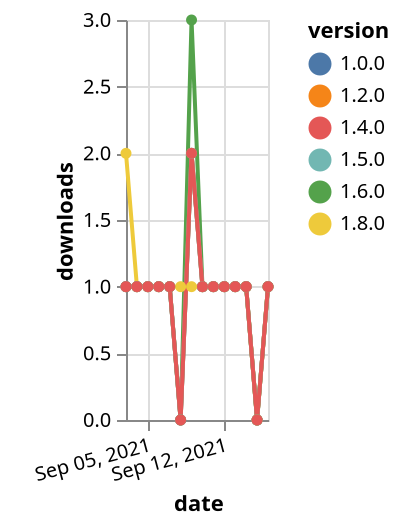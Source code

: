 {"$schema": "https://vega.github.io/schema/vega-lite/v5.json", "description": "A simple bar chart with embedded data.", "data": {"values": [{"date": "2021-09-03", "total": 161, "delta": 1, "version": "1.6.0"}, {"date": "2021-09-04", "total": 162, "delta": 1, "version": "1.6.0"}, {"date": "2021-09-05", "total": 163, "delta": 1, "version": "1.6.0"}, {"date": "2021-09-06", "total": 164, "delta": 1, "version": "1.6.0"}, {"date": "2021-09-07", "total": 165, "delta": 1, "version": "1.6.0"}, {"date": "2021-09-08", "total": 165, "delta": 0, "version": "1.6.0"}, {"date": "2021-09-09", "total": 168, "delta": 3, "version": "1.6.0"}, {"date": "2021-09-10", "total": 169, "delta": 1, "version": "1.6.0"}, {"date": "2021-09-11", "total": 170, "delta": 1, "version": "1.6.0"}, {"date": "2021-09-12", "total": 171, "delta": 1, "version": "1.6.0"}, {"date": "2021-09-13", "total": 172, "delta": 1, "version": "1.6.0"}, {"date": "2021-09-14", "total": 173, "delta": 1, "version": "1.6.0"}, {"date": "2021-09-15", "total": 173, "delta": 0, "version": "1.6.0"}, {"date": "2021-09-16", "total": 174, "delta": 1, "version": "1.6.0"}, {"date": "2021-09-03", "total": 114, "delta": 2, "version": "1.8.0"}, {"date": "2021-09-04", "total": 115, "delta": 1, "version": "1.8.0"}, {"date": "2021-09-05", "total": 116, "delta": 1, "version": "1.8.0"}, {"date": "2021-09-06", "total": 117, "delta": 1, "version": "1.8.0"}, {"date": "2021-09-07", "total": 118, "delta": 1, "version": "1.8.0"}, {"date": "2021-09-08", "total": 119, "delta": 1, "version": "1.8.0"}, {"date": "2021-09-09", "total": 120, "delta": 1, "version": "1.8.0"}, {"date": "2021-09-10", "total": 121, "delta": 1, "version": "1.8.0"}, {"date": "2021-09-11", "total": 122, "delta": 1, "version": "1.8.0"}, {"date": "2021-09-12", "total": 123, "delta": 1, "version": "1.8.0"}, {"date": "2021-09-13", "total": 124, "delta": 1, "version": "1.8.0"}, {"date": "2021-09-14", "total": 125, "delta": 1, "version": "1.8.0"}, {"date": "2021-09-15", "total": 125, "delta": 0, "version": "1.8.0"}, {"date": "2021-09-16", "total": 126, "delta": 1, "version": "1.8.0"}, {"date": "2021-09-03", "total": 169, "delta": 1, "version": "1.0.0"}, {"date": "2021-09-04", "total": 170, "delta": 1, "version": "1.0.0"}, {"date": "2021-09-05", "total": 171, "delta": 1, "version": "1.0.0"}, {"date": "2021-09-06", "total": 172, "delta": 1, "version": "1.0.0"}, {"date": "2021-09-07", "total": 173, "delta": 1, "version": "1.0.0"}, {"date": "2021-09-08", "total": 173, "delta": 0, "version": "1.0.0"}, {"date": "2021-09-09", "total": 175, "delta": 2, "version": "1.0.0"}, {"date": "2021-09-10", "total": 176, "delta": 1, "version": "1.0.0"}, {"date": "2021-09-11", "total": 177, "delta": 1, "version": "1.0.0"}, {"date": "2021-09-12", "total": 178, "delta": 1, "version": "1.0.0"}, {"date": "2021-09-13", "total": 179, "delta": 1, "version": "1.0.0"}, {"date": "2021-09-14", "total": 180, "delta": 1, "version": "1.0.0"}, {"date": "2021-09-15", "total": 180, "delta": 0, "version": "1.0.0"}, {"date": "2021-09-16", "total": 181, "delta": 1, "version": "1.0.0"}, {"date": "2021-09-03", "total": 168, "delta": 1, "version": "1.2.0"}, {"date": "2021-09-04", "total": 169, "delta": 1, "version": "1.2.0"}, {"date": "2021-09-05", "total": 170, "delta": 1, "version": "1.2.0"}, {"date": "2021-09-06", "total": 171, "delta": 1, "version": "1.2.0"}, {"date": "2021-09-07", "total": 172, "delta": 1, "version": "1.2.0"}, {"date": "2021-09-08", "total": 172, "delta": 0, "version": "1.2.0"}, {"date": "2021-09-09", "total": 174, "delta": 2, "version": "1.2.0"}, {"date": "2021-09-10", "total": 175, "delta": 1, "version": "1.2.0"}, {"date": "2021-09-11", "total": 176, "delta": 1, "version": "1.2.0"}, {"date": "2021-09-12", "total": 177, "delta": 1, "version": "1.2.0"}, {"date": "2021-09-13", "total": 178, "delta": 1, "version": "1.2.0"}, {"date": "2021-09-14", "total": 179, "delta": 1, "version": "1.2.0"}, {"date": "2021-09-15", "total": 179, "delta": 0, "version": "1.2.0"}, {"date": "2021-09-16", "total": 180, "delta": 1, "version": "1.2.0"}, {"date": "2021-09-03", "total": 130, "delta": 1, "version": "1.5.0"}, {"date": "2021-09-04", "total": 131, "delta": 1, "version": "1.5.0"}, {"date": "2021-09-05", "total": 132, "delta": 1, "version": "1.5.0"}, {"date": "2021-09-06", "total": 133, "delta": 1, "version": "1.5.0"}, {"date": "2021-09-07", "total": 134, "delta": 1, "version": "1.5.0"}, {"date": "2021-09-08", "total": 134, "delta": 0, "version": "1.5.0"}, {"date": "2021-09-09", "total": 136, "delta": 2, "version": "1.5.0"}, {"date": "2021-09-10", "total": 137, "delta": 1, "version": "1.5.0"}, {"date": "2021-09-11", "total": 138, "delta": 1, "version": "1.5.0"}, {"date": "2021-09-12", "total": 139, "delta": 1, "version": "1.5.0"}, {"date": "2021-09-13", "total": 140, "delta": 1, "version": "1.5.0"}, {"date": "2021-09-14", "total": 141, "delta": 1, "version": "1.5.0"}, {"date": "2021-09-15", "total": 141, "delta": 0, "version": "1.5.0"}, {"date": "2021-09-16", "total": 142, "delta": 1, "version": "1.5.0"}, {"date": "2021-09-03", "total": 147, "delta": 1, "version": "1.4.0"}, {"date": "2021-09-04", "total": 148, "delta": 1, "version": "1.4.0"}, {"date": "2021-09-05", "total": 149, "delta": 1, "version": "1.4.0"}, {"date": "2021-09-06", "total": 150, "delta": 1, "version": "1.4.0"}, {"date": "2021-09-07", "total": 151, "delta": 1, "version": "1.4.0"}, {"date": "2021-09-08", "total": 151, "delta": 0, "version": "1.4.0"}, {"date": "2021-09-09", "total": 153, "delta": 2, "version": "1.4.0"}, {"date": "2021-09-10", "total": 154, "delta": 1, "version": "1.4.0"}, {"date": "2021-09-11", "total": 155, "delta": 1, "version": "1.4.0"}, {"date": "2021-09-12", "total": 156, "delta": 1, "version": "1.4.0"}, {"date": "2021-09-13", "total": 157, "delta": 1, "version": "1.4.0"}, {"date": "2021-09-14", "total": 158, "delta": 1, "version": "1.4.0"}, {"date": "2021-09-15", "total": 158, "delta": 0, "version": "1.4.0"}, {"date": "2021-09-16", "total": 159, "delta": 1, "version": "1.4.0"}]}, "width": "container", "mark": {"type": "line", "point": {"filled": true}}, "encoding": {"x": {"field": "date", "type": "temporal", "timeUnit": "yearmonthdate", "title": "date", "axis": {"labelAngle": -15}}, "y": {"field": "delta", "type": "quantitative", "title": "downloads"}, "color": {"field": "version", "type": "nominal"}, "tooltip": {"field": "delta"}}}